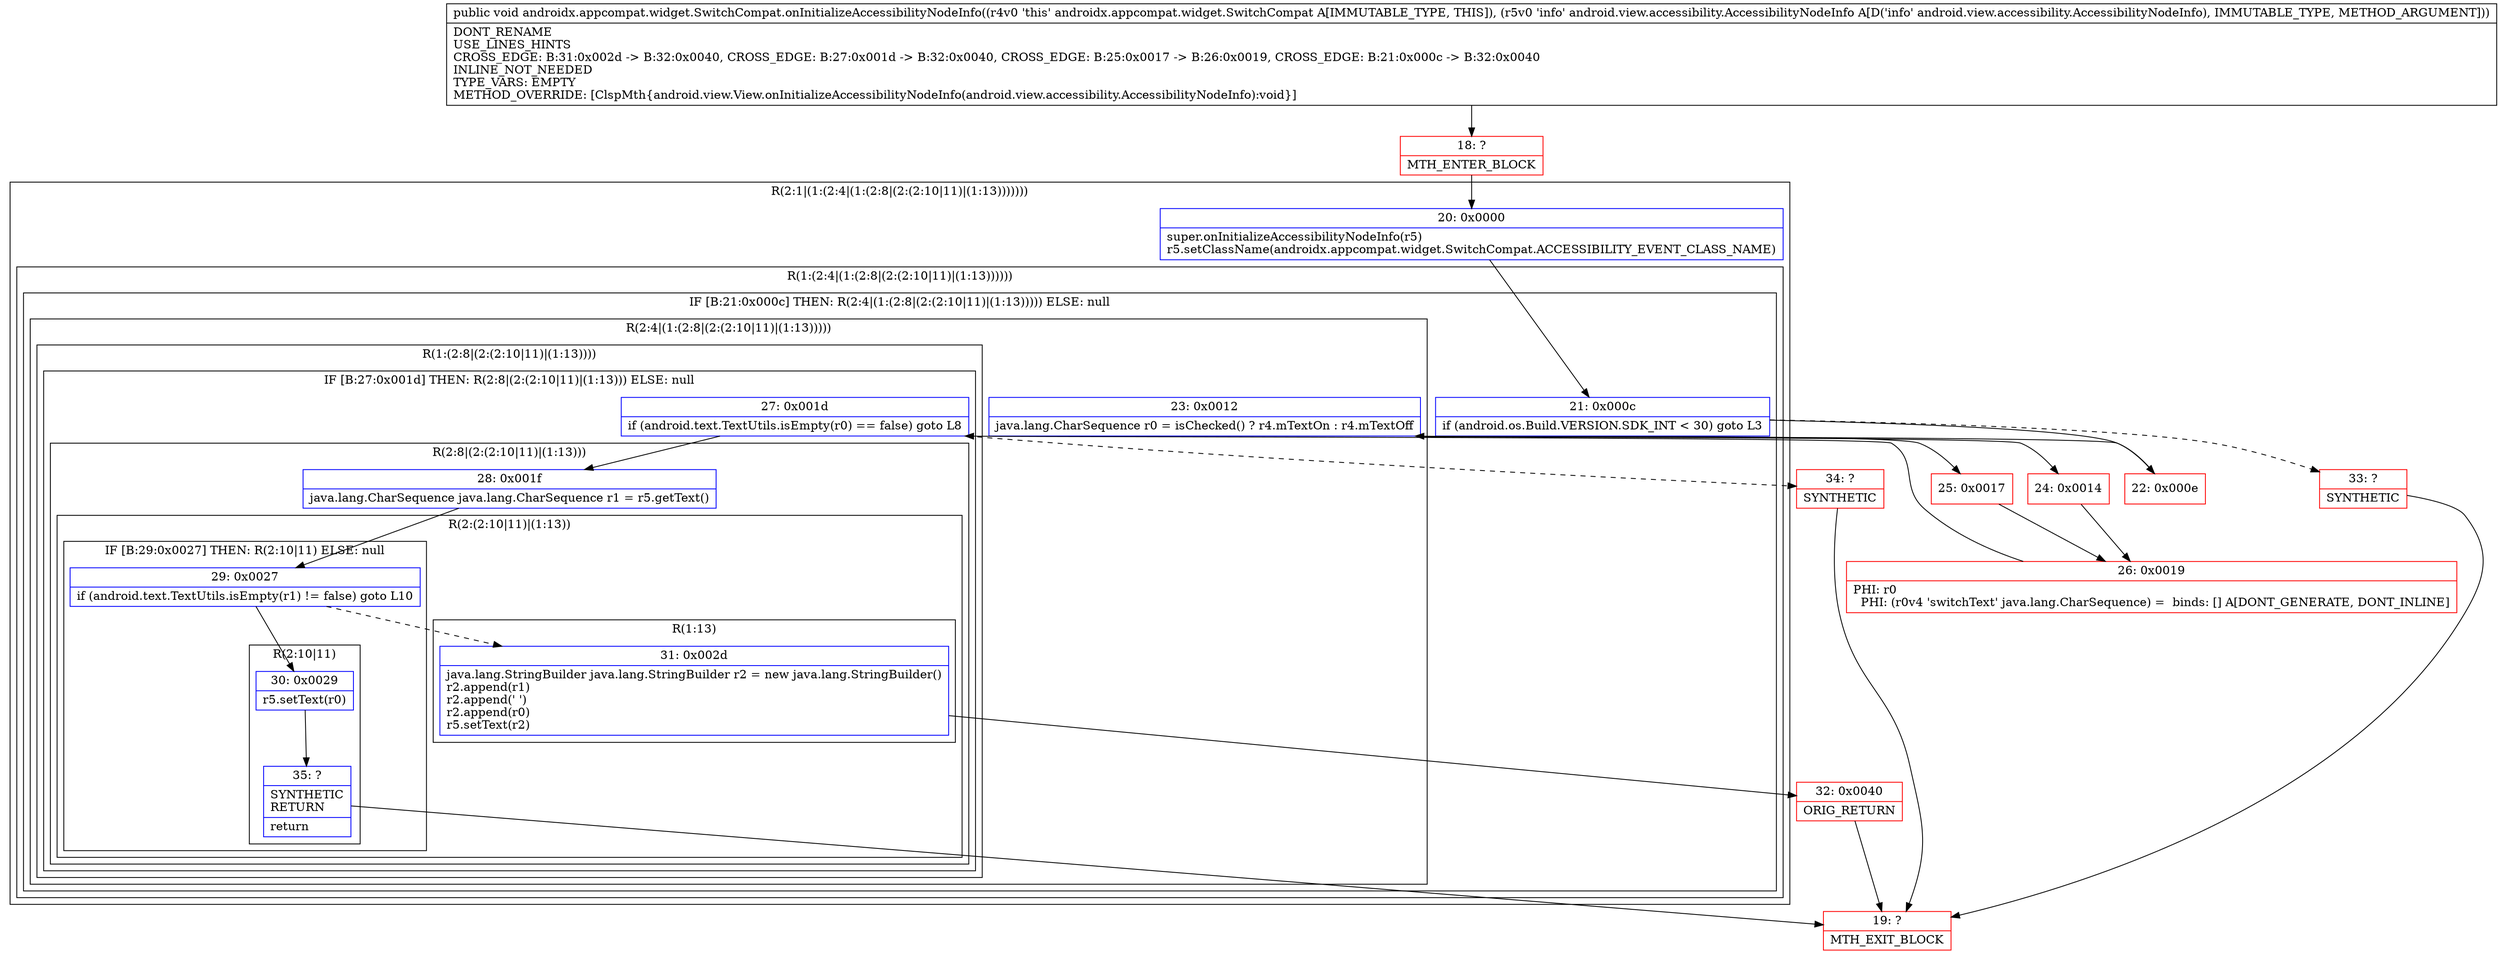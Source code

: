 digraph "CFG forandroidx.appcompat.widget.SwitchCompat.onInitializeAccessibilityNodeInfo(Landroid\/view\/accessibility\/AccessibilityNodeInfo;)V" {
subgraph cluster_Region_1683059602 {
label = "R(2:1|(1:(2:4|(1:(2:8|(2:(2:10|11)|(1:13)))))))";
node [shape=record,color=blue];
Node_20 [shape=record,label="{20\:\ 0x0000|super.onInitializeAccessibilityNodeInfo(r5)\lr5.setClassName(androidx.appcompat.widget.SwitchCompat.ACCESSIBILITY_EVENT_CLASS_NAME)\l}"];
subgraph cluster_Region_482068786 {
label = "R(1:(2:4|(1:(2:8|(2:(2:10|11)|(1:13))))))";
node [shape=record,color=blue];
subgraph cluster_IfRegion_1544381511 {
label = "IF [B:21:0x000c] THEN: R(2:4|(1:(2:8|(2:(2:10|11)|(1:13))))) ELSE: null";
node [shape=record,color=blue];
Node_21 [shape=record,label="{21\:\ 0x000c|if (android.os.Build.VERSION.SDK_INT \< 30) goto L3\l}"];
subgraph cluster_Region_76601299 {
label = "R(2:4|(1:(2:8|(2:(2:10|11)|(1:13)))))";
node [shape=record,color=blue];
Node_23 [shape=record,label="{23\:\ 0x0012|java.lang.CharSequence r0 = isChecked() ? r4.mTextOn : r4.mTextOff\l}"];
subgraph cluster_Region_1450990051 {
label = "R(1:(2:8|(2:(2:10|11)|(1:13))))";
node [shape=record,color=blue];
subgraph cluster_IfRegion_1317676273 {
label = "IF [B:27:0x001d] THEN: R(2:8|(2:(2:10|11)|(1:13))) ELSE: null";
node [shape=record,color=blue];
Node_27 [shape=record,label="{27\:\ 0x001d|if (android.text.TextUtils.isEmpty(r0) == false) goto L8\l}"];
subgraph cluster_Region_1877635205 {
label = "R(2:8|(2:(2:10|11)|(1:13)))";
node [shape=record,color=blue];
Node_28 [shape=record,label="{28\:\ 0x001f|java.lang.CharSequence java.lang.CharSequence r1 = r5.getText()\l}"];
subgraph cluster_Region_970878301 {
label = "R(2:(2:10|11)|(1:13))";
node [shape=record,color=blue];
subgraph cluster_IfRegion_1893235749 {
label = "IF [B:29:0x0027] THEN: R(2:10|11) ELSE: null";
node [shape=record,color=blue];
Node_29 [shape=record,label="{29\:\ 0x0027|if (android.text.TextUtils.isEmpty(r1) != false) goto L10\l}"];
subgraph cluster_Region_2064703333 {
label = "R(2:10|11)";
node [shape=record,color=blue];
Node_30 [shape=record,label="{30\:\ 0x0029|r5.setText(r0)\l}"];
Node_35 [shape=record,label="{35\:\ ?|SYNTHETIC\lRETURN\l|return\l}"];
}
}
subgraph cluster_Region_1833307313 {
label = "R(1:13)";
node [shape=record,color=blue];
Node_31 [shape=record,label="{31\:\ 0x002d|java.lang.StringBuilder java.lang.StringBuilder r2 = new java.lang.StringBuilder()\lr2.append(r1)\lr2.append(' ')\lr2.append(r0)\lr5.setText(r2)\l}"];
}
}
}
}
}
}
}
}
}
Node_18 [shape=record,color=red,label="{18\:\ ?|MTH_ENTER_BLOCK\l}"];
Node_22 [shape=record,color=red,label="{22\:\ 0x000e}"];
Node_24 [shape=record,color=red,label="{24\:\ 0x0014}"];
Node_26 [shape=record,color=red,label="{26\:\ 0x0019|PHI: r0 \l  PHI: (r0v4 'switchText' java.lang.CharSequence) =  binds: [] A[DONT_GENERATE, DONT_INLINE]\l}"];
Node_19 [shape=record,color=red,label="{19\:\ ?|MTH_EXIT_BLOCK\l}"];
Node_32 [shape=record,color=red,label="{32\:\ 0x0040|ORIG_RETURN\l}"];
Node_34 [shape=record,color=red,label="{34\:\ ?|SYNTHETIC\l}"];
Node_25 [shape=record,color=red,label="{25\:\ 0x0017}"];
Node_33 [shape=record,color=red,label="{33\:\ ?|SYNTHETIC\l}"];
MethodNode[shape=record,label="{public void androidx.appcompat.widget.SwitchCompat.onInitializeAccessibilityNodeInfo((r4v0 'this' androidx.appcompat.widget.SwitchCompat A[IMMUTABLE_TYPE, THIS]), (r5v0 'info' android.view.accessibility.AccessibilityNodeInfo A[D('info' android.view.accessibility.AccessibilityNodeInfo), IMMUTABLE_TYPE, METHOD_ARGUMENT]))  | DONT_RENAME\lUSE_LINES_HINTS\lCROSS_EDGE: B:31:0x002d \-\> B:32:0x0040, CROSS_EDGE: B:27:0x001d \-\> B:32:0x0040, CROSS_EDGE: B:25:0x0017 \-\> B:26:0x0019, CROSS_EDGE: B:21:0x000c \-\> B:32:0x0040\lINLINE_NOT_NEEDED\lTYPE_VARS: EMPTY\lMETHOD_OVERRIDE: [ClspMth\{android.view.View.onInitializeAccessibilityNodeInfo(android.view.accessibility.AccessibilityNodeInfo):void\}]\l}"];
MethodNode -> Node_18;Node_20 -> Node_21;
Node_21 -> Node_22;
Node_21 -> Node_33[style=dashed];
Node_23 -> Node_24;
Node_23 -> Node_25;
Node_27 -> Node_28;
Node_27 -> Node_34[style=dashed];
Node_28 -> Node_29;
Node_29 -> Node_30;
Node_29 -> Node_31[style=dashed];
Node_30 -> Node_35;
Node_35 -> Node_19;
Node_31 -> Node_32;
Node_18 -> Node_20;
Node_22 -> Node_23;
Node_24 -> Node_26;
Node_26 -> Node_27;
Node_32 -> Node_19;
Node_34 -> Node_19;
Node_25 -> Node_26;
Node_33 -> Node_19;
}

